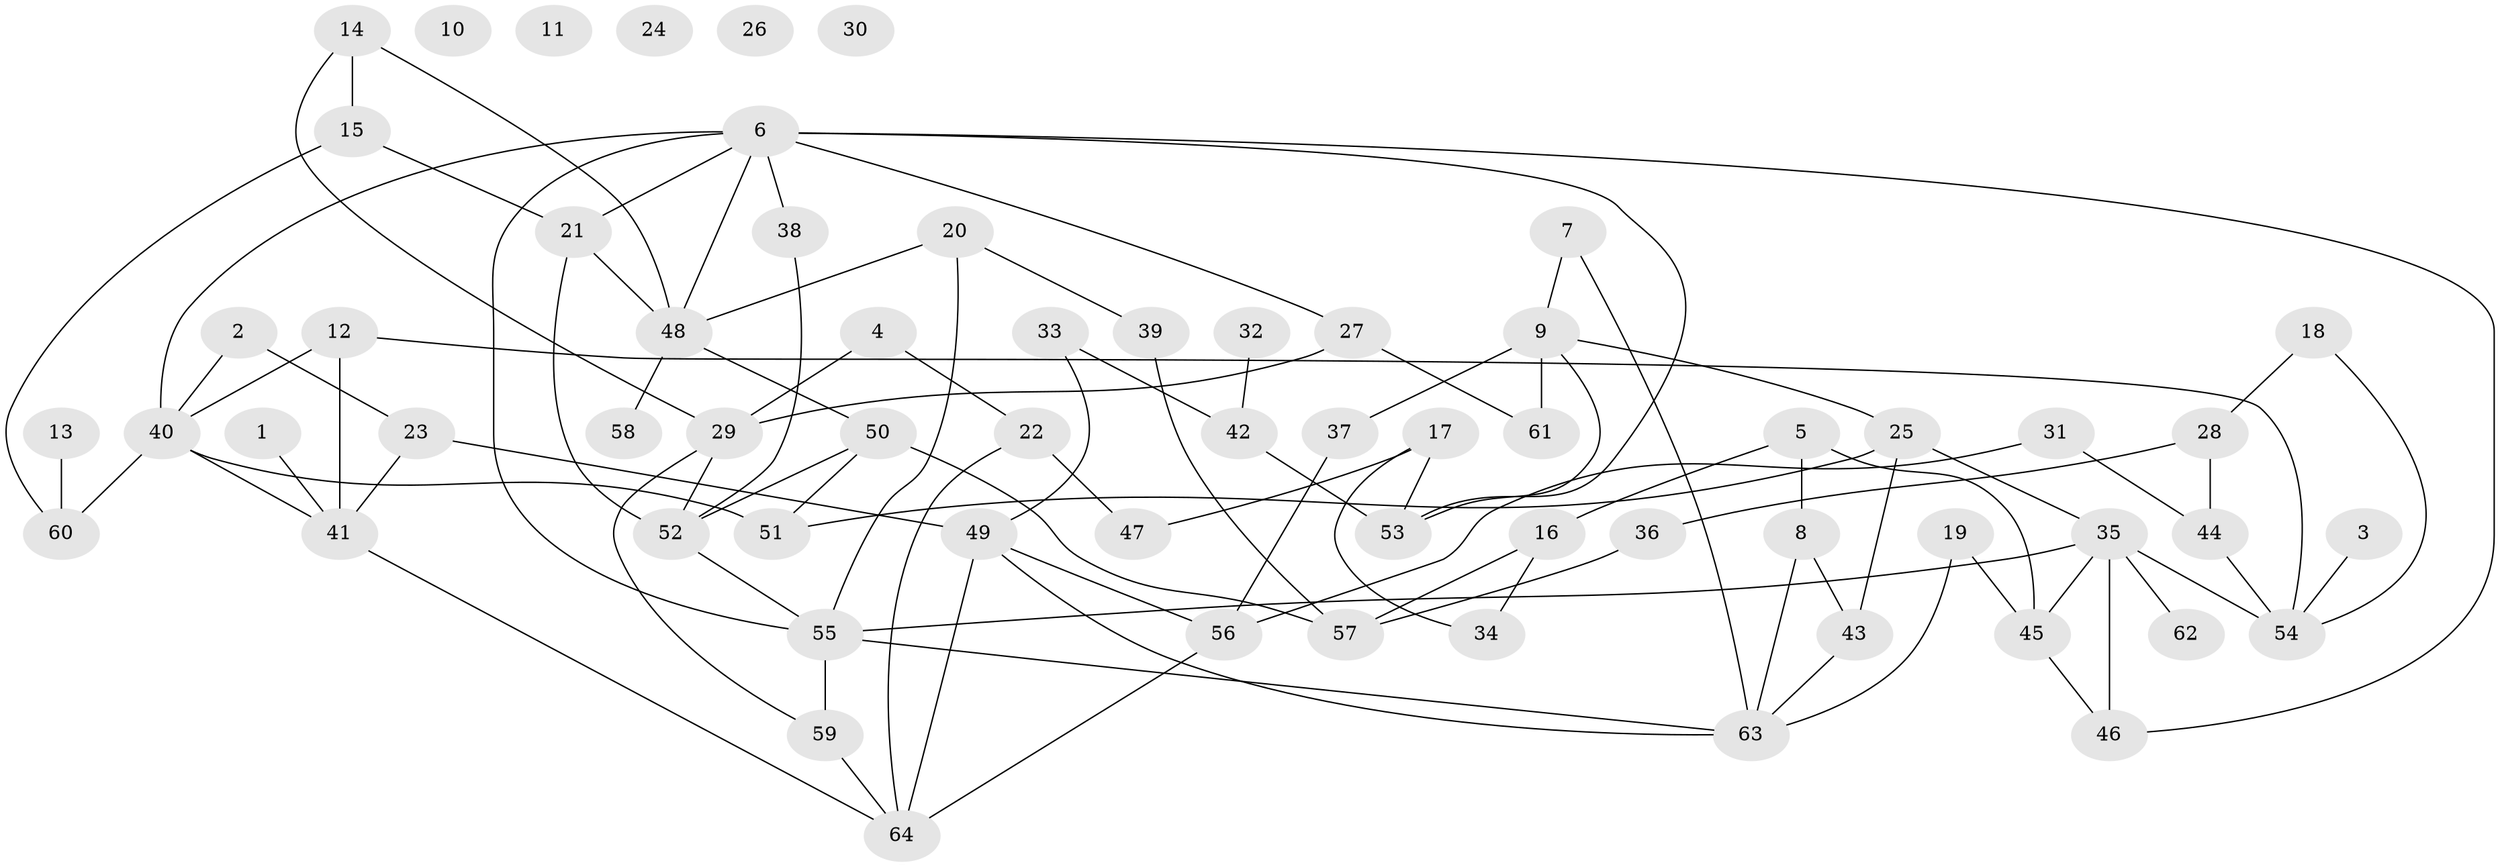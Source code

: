 // coarse degree distribution, {3: 0.375, 5: 0.2, 4: 0.125, 2: 0.05, 6: 0.075, 1: 0.15, 9: 0.025}
// Generated by graph-tools (version 1.1) at 2025/35/03/04/25 23:35:49]
// undirected, 64 vertices, 96 edges
graph export_dot {
  node [color=gray90,style=filled];
  1;
  2;
  3;
  4;
  5;
  6;
  7;
  8;
  9;
  10;
  11;
  12;
  13;
  14;
  15;
  16;
  17;
  18;
  19;
  20;
  21;
  22;
  23;
  24;
  25;
  26;
  27;
  28;
  29;
  30;
  31;
  32;
  33;
  34;
  35;
  36;
  37;
  38;
  39;
  40;
  41;
  42;
  43;
  44;
  45;
  46;
  47;
  48;
  49;
  50;
  51;
  52;
  53;
  54;
  55;
  56;
  57;
  58;
  59;
  60;
  61;
  62;
  63;
  64;
  1 -- 41;
  2 -- 23;
  2 -- 40;
  3 -- 54;
  4 -- 22;
  4 -- 29;
  5 -- 8;
  5 -- 16;
  5 -- 45;
  6 -- 21;
  6 -- 27;
  6 -- 38;
  6 -- 40;
  6 -- 46;
  6 -- 48;
  6 -- 53;
  6 -- 55;
  7 -- 9;
  7 -- 63;
  8 -- 43;
  8 -- 63;
  9 -- 25;
  9 -- 37;
  9 -- 53;
  9 -- 61;
  12 -- 40;
  12 -- 41;
  12 -- 54;
  13 -- 60;
  14 -- 15;
  14 -- 29;
  14 -- 48;
  15 -- 21;
  15 -- 60;
  16 -- 34;
  16 -- 57;
  17 -- 34;
  17 -- 47;
  17 -- 53;
  18 -- 28;
  18 -- 54;
  19 -- 45;
  19 -- 63;
  20 -- 39;
  20 -- 48;
  20 -- 55;
  21 -- 48;
  21 -- 52;
  22 -- 47;
  22 -- 64;
  23 -- 41;
  23 -- 49;
  25 -- 35;
  25 -- 43;
  25 -- 51;
  27 -- 29;
  27 -- 61;
  28 -- 36;
  28 -- 44;
  29 -- 52;
  29 -- 59;
  31 -- 44;
  31 -- 56;
  32 -- 42;
  33 -- 42;
  33 -- 49;
  35 -- 45;
  35 -- 46;
  35 -- 54;
  35 -- 55;
  35 -- 62;
  36 -- 57;
  37 -- 56;
  38 -- 52;
  39 -- 57;
  40 -- 41;
  40 -- 51;
  40 -- 60;
  41 -- 64;
  42 -- 53;
  43 -- 63;
  44 -- 54;
  45 -- 46;
  48 -- 50;
  48 -- 58;
  49 -- 56;
  49 -- 63;
  49 -- 64;
  50 -- 51;
  50 -- 52;
  50 -- 57;
  52 -- 55;
  55 -- 59;
  55 -- 63;
  56 -- 64;
  59 -- 64;
}
